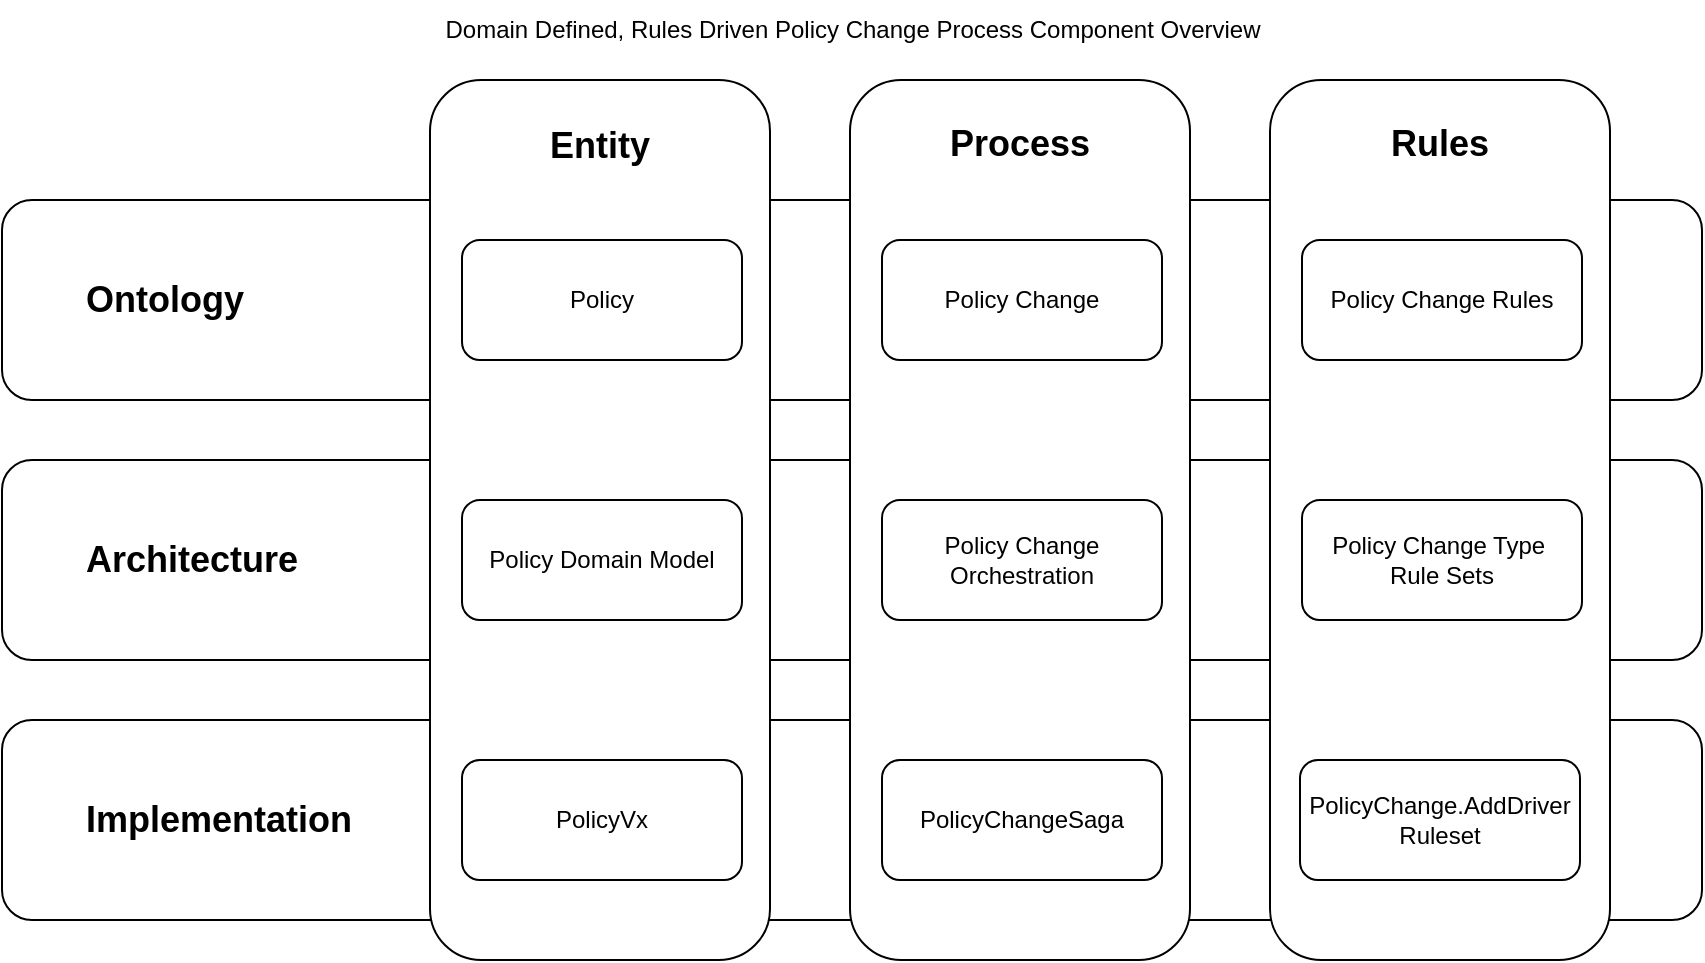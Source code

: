 <mxfile version="27.1.1" pages="2">
  <diagram name="Component Solution Overview" id="EVf_Tnk-D4SarBvRRWFY">
    <mxGraphModel dx="1682" dy="2004" grid="1" gridSize="10" guides="1" tooltips="1" connect="1" arrows="1" fold="1" page="1" pageScale="1" pageWidth="850" pageHeight="1100" math="0" shadow="0">
      <root>
        <mxCell id="0" />
        <mxCell id="1" parent="0" />
        <mxCell id="kZAg9J5JLEWKbaA04rke-2" value="&lt;blockquote&gt;&lt;h2 align=&quot;left&quot;&gt;Ontology&lt;/h2&gt;&lt;/blockquote&gt;" style="rounded=1;whiteSpace=wrap;html=1;align=left;" parent="1" vertex="1">
          <mxGeometry y="60" width="850" height="100" as="geometry" />
        </mxCell>
        <mxCell id="kZAg9J5JLEWKbaA04rke-3" value="Domain Defined, Rules Driven Policy Change Process Component Overview" style="text;html=1;align=center;verticalAlign=middle;resizable=0;points=[];autosize=1;strokeColor=none;fillColor=none;" parent="1" vertex="1">
          <mxGeometry x="210" y="-40" width="430" height="30" as="geometry" />
        </mxCell>
        <mxCell id="kZAg9J5JLEWKbaA04rke-7" value="&lt;blockquote&gt;&lt;h2 align=&quot;left&quot;&gt;Architecture&lt;/h2&gt;&lt;/blockquote&gt;" style="rounded=1;whiteSpace=wrap;html=1;align=left;" parent="1" vertex="1">
          <mxGeometry y="190" width="850" height="100" as="geometry" />
        </mxCell>
        <mxCell id="kZAg9J5JLEWKbaA04rke-8" value="&lt;blockquote&gt;&lt;h2&gt;Implementation&lt;/h2&gt;&lt;/blockquote&gt;" style="rounded=1;whiteSpace=wrap;html=1;align=left;" parent="1" vertex="1">
          <mxGeometry y="320" width="850" height="100" as="geometry" />
        </mxCell>
        <mxCell id="kZAg9J5JLEWKbaA04rke-10" value="&lt;h2&gt;Process&lt;/h2&gt;" style="rounded=1;whiteSpace=wrap;html=1;verticalAlign=top;" parent="1" vertex="1">
          <mxGeometry x="424" width="170" height="440" as="geometry" />
        </mxCell>
        <mxCell id="kZAg9J5JLEWKbaA04rke-13" value="&lt;h2 align=&quot;center&quot; style=&quot;margin-top: 16.08px; margin-bottom: 16.08px; padding: 0px;&quot;&gt;Entity&lt;/h2&gt;" style="rounded=1;whiteSpace=wrap;html=1;align=center;verticalAlign=top;" parent="1" vertex="1">
          <mxGeometry x="214" width="170" height="440" as="geometry" />
        </mxCell>
        <mxCell id="kZAg9J5JLEWKbaA04rke-14" value="&lt;h2&gt;Rules&lt;/h2&gt;" style="rounded=1;whiteSpace=wrap;html=1;verticalAlign=top;" parent="1" vertex="1">
          <mxGeometry x="634" width="170" height="440" as="geometry" />
        </mxCell>
        <mxCell id="kZAg9J5JLEWKbaA04rke-15" value="Policy Domain Model" style="rounded=1;whiteSpace=wrap;html=1;" parent="1" vertex="1">
          <mxGeometry x="230" y="210" width="140" height="60" as="geometry" />
        </mxCell>
        <mxCell id="kZAg9J5JLEWKbaA04rke-16" value="Policy Change Orchestration" style="rounded=1;whiteSpace=wrap;html=1;" parent="1" vertex="1">
          <mxGeometry x="440" y="210" width="140" height="60" as="geometry" />
        </mxCell>
        <mxCell id="kZAg9J5JLEWKbaA04rke-17" value="&lt;div&gt;Policy Change Type&amp;nbsp;&lt;/div&gt;&lt;div&gt;Rule Sets&lt;/div&gt;" style="rounded=1;whiteSpace=wrap;html=1;" parent="1" vertex="1">
          <mxGeometry x="650" y="210" width="140" height="60" as="geometry" />
        </mxCell>
        <mxCell id="kZAg9J5JLEWKbaA04rke-18" value="PolicyVx" style="rounded=1;whiteSpace=wrap;html=1;" parent="1" vertex="1">
          <mxGeometry x="230" y="340" width="140" height="60" as="geometry" />
        </mxCell>
        <mxCell id="kZAg9J5JLEWKbaA04rke-21" value="Policy" style="rounded=1;whiteSpace=wrap;html=1;" parent="1" vertex="1">
          <mxGeometry x="230" y="80" width="140" height="60" as="geometry" />
        </mxCell>
        <mxCell id="kZAg9J5JLEWKbaA04rke-22" value="Policy Change" style="rounded=1;whiteSpace=wrap;html=1;" parent="1" vertex="1">
          <mxGeometry x="440" y="80" width="140" height="60" as="geometry" />
        </mxCell>
        <mxCell id="kZAg9J5JLEWKbaA04rke-23" value="Policy Change Rules" style="rounded=1;whiteSpace=wrap;html=1;" parent="1" vertex="1">
          <mxGeometry x="650" y="80" width="140" height="60" as="geometry" />
        </mxCell>
        <mxCell id="kZAg9J5JLEWKbaA04rke-24" value="PolicyChangeSaga" style="rounded=1;whiteSpace=wrap;html=1;" parent="1" vertex="1">
          <mxGeometry x="440" y="340" width="140" height="60" as="geometry" />
        </mxCell>
        <mxCell id="kZAg9J5JLEWKbaA04rke-25" value="&lt;div align=&quot;center&quot;&gt;PolicyChange.AddDriver Ruleset&lt;/div&gt;" style="rounded=1;whiteSpace=wrap;html=1;align=center;" parent="1" vertex="1">
          <mxGeometry x="649" y="340" width="140" height="60" as="geometry" />
        </mxCell>
      </root>
    </mxGraphModel>
  </diagram>
  <diagram id="JW-ETXzxixlRKIvKUzZ6" name="Rules System Architecure">
    <mxGraphModel dx="1682" dy="904" grid="1" gridSize="10" guides="1" tooltips="1" connect="1" arrows="1" fold="1" page="1" pageScale="1" pageWidth="850" pageHeight="1100" math="0" shadow="0">
      <root>
        <mxCell id="0" />
        <mxCell id="1" parent="0" />
        <mxCell id="4-ZTMX5XuTzsYP-xvgLb-1" value="&lt;div&gt;Requirements Rule Response&lt;/div&gt;&lt;div&gt;&lt;br&gt;&lt;/div&gt;&lt;div&gt;Required: [Drivers, Insureds, Underwriter]&lt;/div&gt;" style="rounded=1;whiteSpace=wrap;html=1;" vertex="1" parent="1">
          <mxGeometry x="15" y="70" width="250" height="60" as="geometry" />
        </mxCell>
        <mxCell id="4-ZTMX5XuTzsYP-xvgLb-2" value="&lt;div&gt;Validation Rule Response&lt;/div&gt;&lt;div&gt;&lt;br&gt;&lt;/div&gt;&lt;div&gt;IsValid: False&lt;/div&gt;&lt;div&gt;Detail: &quot;Driver is not old enough&quot;&lt;/div&gt;&lt;div&gt;HumanInTheLoopGroup: &quot;Underwritting&quot;&lt;/div&gt;" style="rounded=1;whiteSpace=wrap;html=1;" vertex="1" parent="1">
          <mxGeometry x="15" y="150" width="250" height="110" as="geometry" />
        </mxCell>
        <mxCell id="4-ZTMX5XuTzsYP-xvgLb-3" value="&lt;div&gt;Policy.Change.Type RuleSet&lt;/div&gt;&lt;div&gt;&lt;br&gt;&lt;/div&gt;" style="rounded=1;whiteSpace=wrap;html=1;verticalAlign=top;" vertex="1" parent="1">
          <mxGeometry x="295" y="90" width="250" height="110" as="geometry" />
        </mxCell>
        <mxCell id="4-ZTMX5XuTzsYP-xvgLb-4" value="Requirements Rules" style="rounded=1;whiteSpace=wrap;html=1;arcSize=0;" vertex="1" parent="1">
          <mxGeometry x="355" y="120" width="120" height="30" as="geometry" />
        </mxCell>
        <mxCell id="4-ZTMX5XuTzsYP-xvgLb-5" value="Validation Rules" style="rounded=1;whiteSpace=wrap;html=1;" vertex="1" parent="1">
          <mxGeometry x="355" y="160" width="120" height="30" as="geometry" />
        </mxCell>
        <mxCell id="4-ZTMX5XuTzsYP-xvgLb-6" value="PolicyVx Domain Contract" style="rounded=1;whiteSpace=wrap;html=1;verticalAlign=top;" vertex="1" parent="1">
          <mxGeometry x="645" y="95" width="190" height="165" as="geometry" />
        </mxCell>
        <mxCell id="4-ZTMX5XuTzsYP-xvgLb-7" value="Drivers" style="rounded=1;whiteSpace=wrap;html=1;" vertex="1" parent="1">
          <mxGeometry x="680" y="125" width="120" height="30" as="geometry" />
        </mxCell>
        <mxCell id="4-ZTMX5XuTzsYP-xvgLb-8" value="Insureds" style="rounded=1;whiteSpace=wrap;html=1;" vertex="1" parent="1">
          <mxGeometry x="680" y="165" width="120" height="30" as="geometry" />
        </mxCell>
        <mxCell id="4-ZTMX5XuTzsYP-xvgLb-9" value="Underwriter" style="rounded=1;whiteSpace=wrap;html=1;" vertex="1" parent="1">
          <mxGeometry x="680" y="210" width="120" height="30" as="geometry" />
        </mxCell>
        <mxCell id="4-ZTMX5XuTzsYP-xvgLb-10" value="&lt;div&gt;Entity.Process.RulesInstance&lt;/div&gt;" style="text;html=1;align=center;verticalAlign=middle;resizable=0;points=[];autosize=1;strokeColor=none;fillColor=none;" vertex="1" parent="1">
          <mxGeometry x="330" y="220" width="180" height="30" as="geometry" />
        </mxCell>
      </root>
    </mxGraphModel>
  </diagram>
</mxfile>
